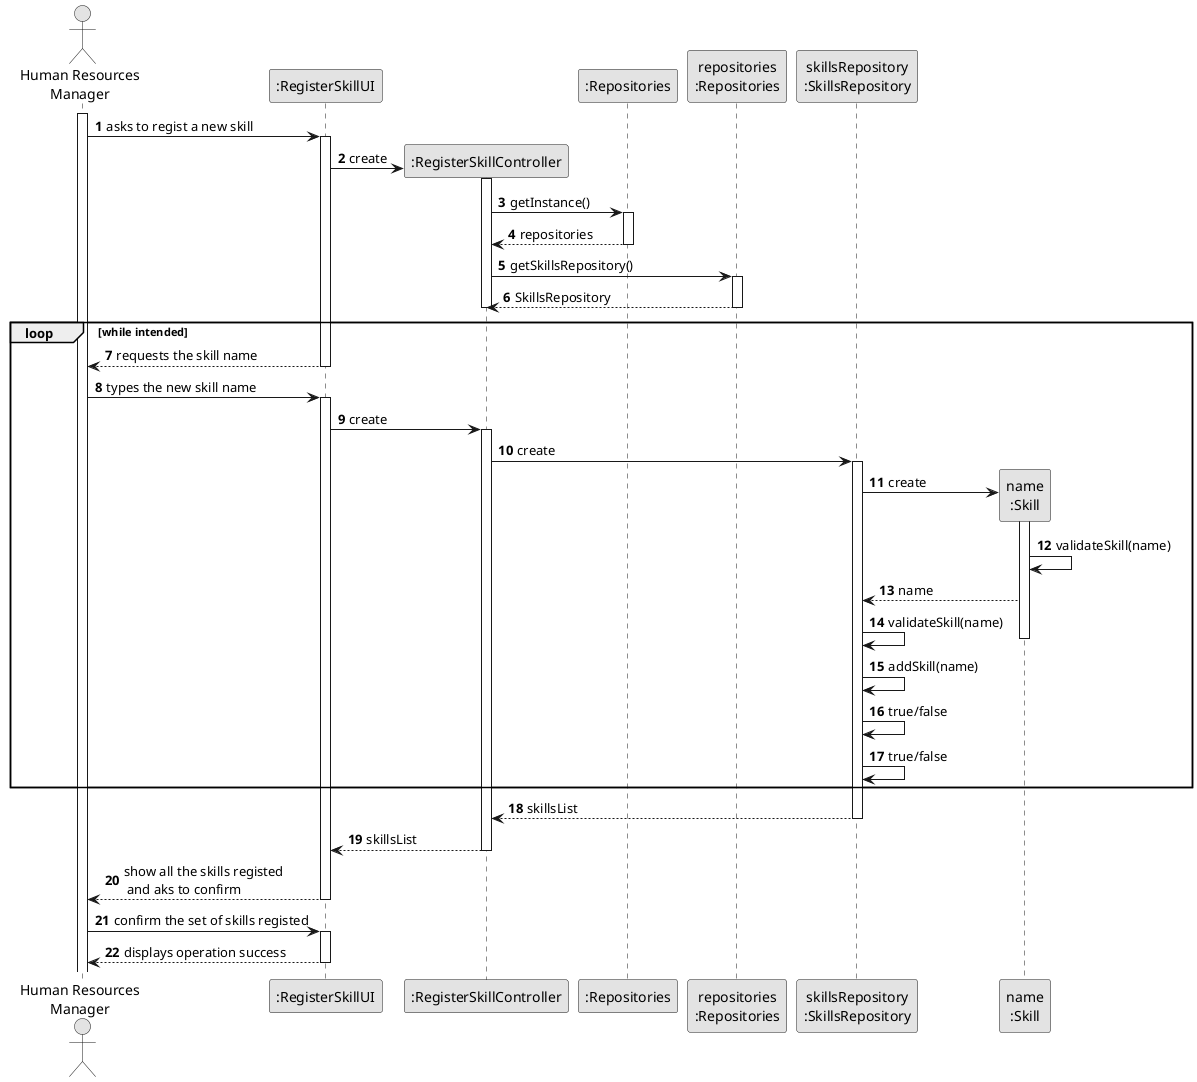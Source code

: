 @startuml
skinparam monochrome true
skinparam packageStyle rectangle
skinparam shadowing false

actor "Human Resources\nManager" as HRM
participant ":RegisterSkillUI" as UI
participant ":RegisterSkillController" as CTRL
participant ":Repositories" as RepositorySingleton
participant "repositories\n:Repositories" as PLAT
participant "skillsRepository\n:SkillsRepository" as SkillsRepository
participant "name\n:Skill" as TAREFA

autonumber 1

activate HRM

    HRM -> UI : asks to regist a new skill
    activate UI

        UI -> CTRL** : create

        activate CTRL

        CTRL -> RepositorySingleton : getInstance()
        activate RepositorySingleton

            RepositorySingleton --> CTRL: repositories
        deactivate RepositorySingleton

        CTRL -> PLAT : getSkillsRepository()
        activate PLAT

            PLAT --> CTRL: SkillsRepository
        deactivate PLAT

        deactivate CTRL

    loop while intended
            UI --> HRM : requests the skill name
        deactivate UI

            HRM -> UI : types the new skill name
        activate UI

            UI -> CTRL: create
        activate CTRL

            CTRL -> SkillsRepository : create
        activate SkillsRepository

            SkillsRepository -> TAREFA**: create
        activate TAREFA

        TAREFA -> TAREFA: validateSkill(name)

        TAREFA --> SkillsRepository : name
        SkillsRepository -> SkillsRepository: validateSkill(name)
        deactivate TAREFA
        SkillsRepository -> SkillsRepository: addSkill(name)
        SkillsRepository -> SkillsRepository: true/false
        SkillsRepository -> SkillsRepository: true/false


    end

    SkillsRepository --> CTRL : skillsList
    deactivate SkillsRepository

    CTRL --> UI : skillsList
    deactivate CTRL

    UI --> HRM : show all the skills registed\n and aks to confirm

    deactivate CTRL
    deactivate UI

    HRM -> UI : confirm the set of skills registed
    activate UI

    UI --> HRM : displays operation success
    deactivate UI


@enduml

